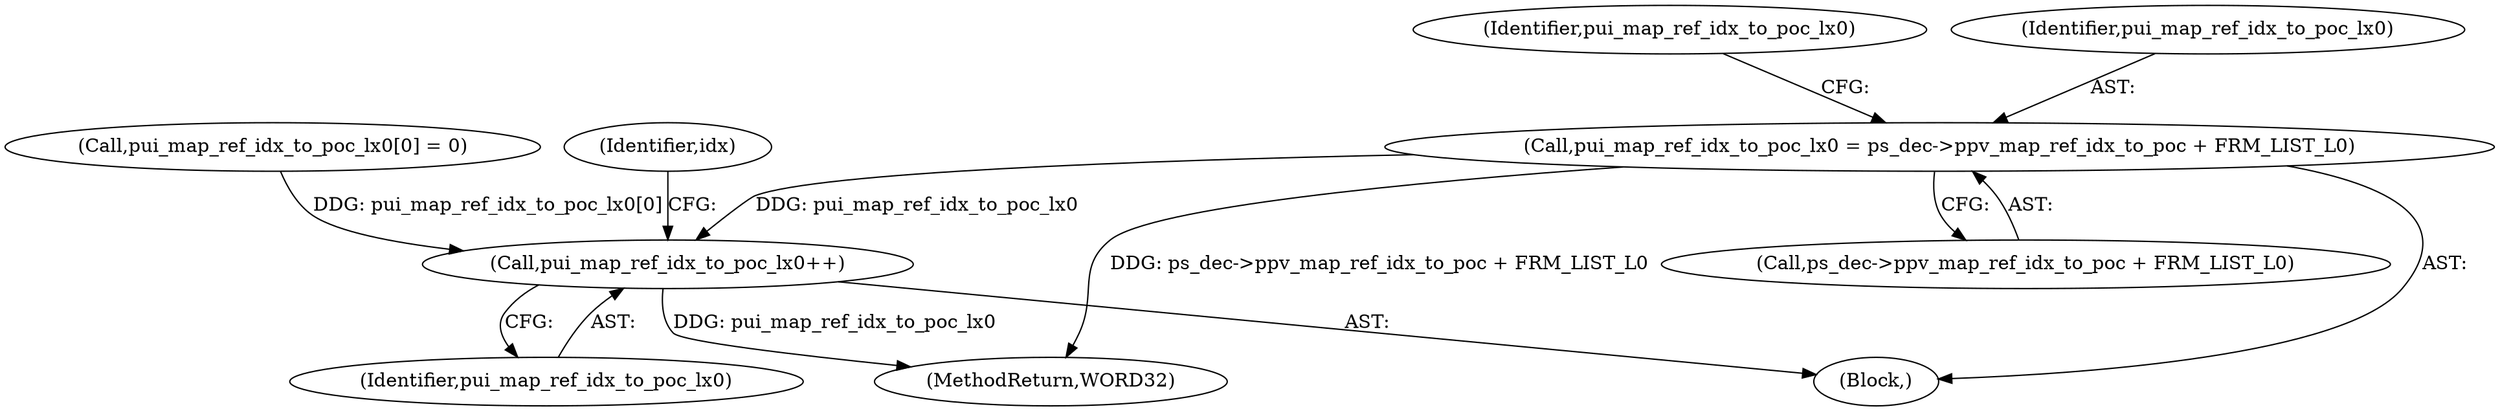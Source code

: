 digraph "0_Android_943323f1d9d3dd5c2634deb26cbe72343ca6b3db_2@integer" {
"1000424" [label="(Call,pui_map_ref_idx_to_poc_lx0 = ps_dec->ppv_map_ref_idx_to_poc + FRM_LIST_L0)"];
"1000436" [label="(Call,pui_map_ref_idx_to_poc_lx0++)"];
"1000440" [label="(Identifier,idx)"];
"1000433" [label="(Identifier,pui_map_ref_idx_to_poc_lx0)"];
"1000424" [label="(Call,pui_map_ref_idx_to_poc_lx0 = ps_dec->ppv_map_ref_idx_to_poc + FRM_LIST_L0)"];
"1000436" [label="(Call,pui_map_ref_idx_to_poc_lx0++)"];
"1000419" [label="(Block,)"];
"1000431" [label="(Call,pui_map_ref_idx_to_poc_lx0[0] = 0)"];
"1000425" [label="(Identifier,pui_map_ref_idx_to_poc_lx0)"];
"1000437" [label="(Identifier,pui_map_ref_idx_to_poc_lx0)"];
"1001025" [label="(MethodReturn,WORD32)"];
"1000426" [label="(Call,ps_dec->ppv_map_ref_idx_to_poc + FRM_LIST_L0)"];
"1000424" -> "1000419"  [label="AST: "];
"1000424" -> "1000426"  [label="CFG: "];
"1000425" -> "1000424"  [label="AST: "];
"1000426" -> "1000424"  [label="AST: "];
"1000433" -> "1000424"  [label="CFG: "];
"1000424" -> "1001025"  [label="DDG: ps_dec->ppv_map_ref_idx_to_poc + FRM_LIST_L0"];
"1000424" -> "1000436"  [label="DDG: pui_map_ref_idx_to_poc_lx0"];
"1000436" -> "1000419"  [label="AST: "];
"1000436" -> "1000437"  [label="CFG: "];
"1000437" -> "1000436"  [label="AST: "];
"1000440" -> "1000436"  [label="CFG: "];
"1000436" -> "1001025"  [label="DDG: pui_map_ref_idx_to_poc_lx0"];
"1000431" -> "1000436"  [label="DDG: pui_map_ref_idx_to_poc_lx0[0]"];
}
